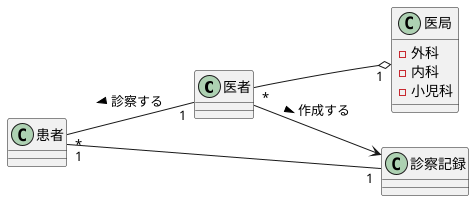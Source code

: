 @startuml 演習３－２
left to right direction
class 医者{
}
class 患者{
}
class 医局{
    -外科
    -内科
    -小児科
}
class 診察記録{
}
患者 "*" -- "1" 医者 : 診察する <
医者 "*" --o "1" 医局
患者 "1" -- "1" 診察記録
医者 -down-> 診察記録 : 作成する >
@enduml